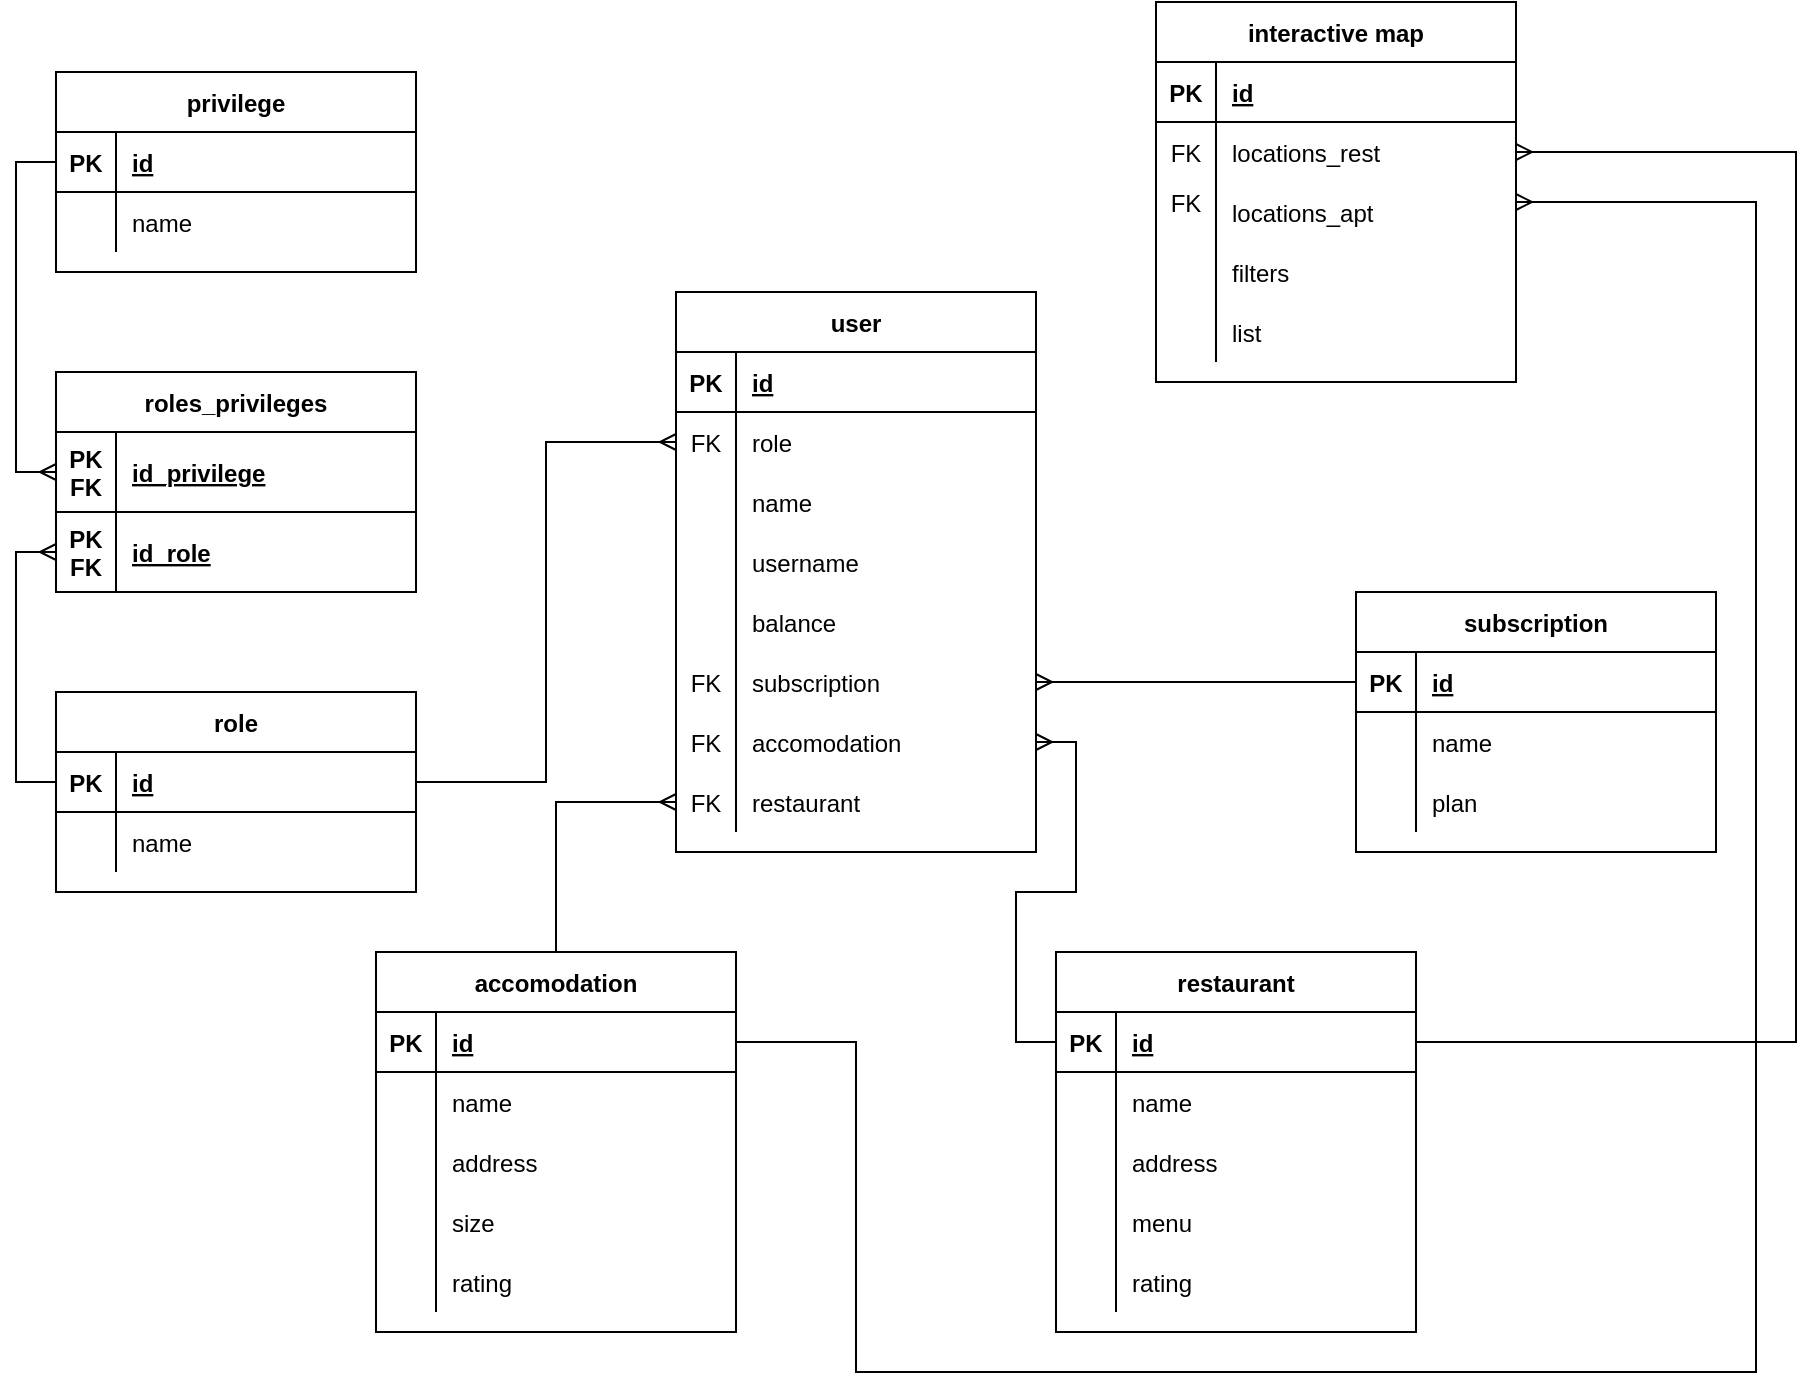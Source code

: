 <mxfile version="20.4.0"><diagram id="mCyr1kptdM3YggUfpTlr" name="Page-1"><mxGraphModel dx="1901" dy="2809" grid="1" gridSize="10" guides="1" tooltips="1" connect="1" arrows="1" fold="1" page="1" pageScale="1" pageWidth="850" pageHeight="1100" math="0" shadow="0"><root><mxCell id="0"/><mxCell id="1" parent="0"/><mxCell id="5bQwQ-cjbh2IS_PvOSfR-122" value="privilege" style="shape=table;startSize=30;container=1;collapsible=1;childLayout=tableLayout;fixedRows=1;rowLines=0;fontStyle=1;align=center;resizeLast=1;" parent="1" vertex="1"><mxGeometry x="-50" y="-1440" width="180" height="100" as="geometry"/></mxCell><mxCell id="5bQwQ-cjbh2IS_PvOSfR-123" value="" style="shape=tableRow;horizontal=0;startSize=0;swimlaneHead=0;swimlaneBody=0;fillColor=none;collapsible=0;dropTarget=0;points=[[0,0.5],[1,0.5]];portConstraint=eastwest;top=0;left=0;right=0;bottom=1;" parent="5bQwQ-cjbh2IS_PvOSfR-122" vertex="1"><mxGeometry y="30" width="180" height="30" as="geometry"/></mxCell><mxCell id="5bQwQ-cjbh2IS_PvOSfR-124" value="PK" style="shape=partialRectangle;connectable=0;fillColor=none;top=0;left=0;bottom=0;right=0;fontStyle=1;overflow=hidden;" parent="5bQwQ-cjbh2IS_PvOSfR-123" vertex="1"><mxGeometry width="30" height="30" as="geometry"><mxRectangle width="30" height="30" as="alternateBounds"/></mxGeometry></mxCell><mxCell id="5bQwQ-cjbh2IS_PvOSfR-125" value="id" style="shape=partialRectangle;connectable=0;fillColor=none;top=0;left=0;bottom=0;right=0;align=left;spacingLeft=6;fontStyle=5;overflow=hidden;" parent="5bQwQ-cjbh2IS_PvOSfR-123" vertex="1"><mxGeometry x="30" width="150" height="30" as="geometry"><mxRectangle width="150" height="30" as="alternateBounds"/></mxGeometry></mxCell><mxCell id="5bQwQ-cjbh2IS_PvOSfR-126" value="" style="shape=tableRow;horizontal=0;startSize=0;swimlaneHead=0;swimlaneBody=0;fillColor=none;collapsible=0;dropTarget=0;points=[[0,0.5],[1,0.5]];portConstraint=eastwest;top=0;left=0;right=0;bottom=0;" parent="5bQwQ-cjbh2IS_PvOSfR-122" vertex="1"><mxGeometry y="60" width="180" height="30" as="geometry"/></mxCell><mxCell id="5bQwQ-cjbh2IS_PvOSfR-127" value="" style="shape=partialRectangle;connectable=0;fillColor=none;top=0;left=0;bottom=0;right=0;editable=1;overflow=hidden;" parent="5bQwQ-cjbh2IS_PvOSfR-126" vertex="1"><mxGeometry width="30" height="30" as="geometry"><mxRectangle width="30" height="30" as="alternateBounds"/></mxGeometry></mxCell><mxCell id="5bQwQ-cjbh2IS_PvOSfR-128" value="name" style="shape=partialRectangle;connectable=0;fillColor=none;top=0;left=0;bottom=0;right=0;align=left;spacingLeft=6;overflow=hidden;" parent="5bQwQ-cjbh2IS_PvOSfR-126" vertex="1"><mxGeometry x="30" width="150" height="30" as="geometry"><mxRectangle width="150" height="30" as="alternateBounds"/></mxGeometry></mxCell><mxCell id="5bQwQ-cjbh2IS_PvOSfR-135" value="role" style="shape=table;startSize=30;container=1;collapsible=1;childLayout=tableLayout;fixedRows=1;rowLines=0;fontStyle=1;align=center;resizeLast=1;" parent="1" vertex="1"><mxGeometry x="-50" y="-1130" width="180" height="100" as="geometry"/></mxCell><mxCell id="5bQwQ-cjbh2IS_PvOSfR-136" value="" style="shape=tableRow;horizontal=0;startSize=0;swimlaneHead=0;swimlaneBody=0;fillColor=none;collapsible=0;dropTarget=0;points=[[0,0.5],[1,0.5]];portConstraint=eastwest;top=0;left=0;right=0;bottom=1;" parent="5bQwQ-cjbh2IS_PvOSfR-135" vertex="1"><mxGeometry y="30" width="180" height="30" as="geometry"/></mxCell><mxCell id="5bQwQ-cjbh2IS_PvOSfR-137" value="PK" style="shape=partialRectangle;connectable=0;fillColor=none;top=0;left=0;bottom=0;right=0;fontStyle=1;overflow=hidden;" parent="5bQwQ-cjbh2IS_PvOSfR-136" vertex="1"><mxGeometry width="30" height="30" as="geometry"><mxRectangle width="30" height="30" as="alternateBounds"/></mxGeometry></mxCell><mxCell id="5bQwQ-cjbh2IS_PvOSfR-138" value="id" style="shape=partialRectangle;connectable=0;fillColor=none;top=0;left=0;bottom=0;right=0;align=left;spacingLeft=6;fontStyle=5;overflow=hidden;" parent="5bQwQ-cjbh2IS_PvOSfR-136" vertex="1"><mxGeometry x="30" width="150" height="30" as="geometry"><mxRectangle width="150" height="30" as="alternateBounds"/></mxGeometry></mxCell><mxCell id="5bQwQ-cjbh2IS_PvOSfR-139" value="" style="shape=tableRow;horizontal=0;startSize=0;swimlaneHead=0;swimlaneBody=0;fillColor=none;collapsible=0;dropTarget=0;points=[[0,0.5],[1,0.5]];portConstraint=eastwest;top=0;left=0;right=0;bottom=0;" parent="5bQwQ-cjbh2IS_PvOSfR-135" vertex="1"><mxGeometry y="60" width="180" height="30" as="geometry"/></mxCell><mxCell id="5bQwQ-cjbh2IS_PvOSfR-140" value="" style="shape=partialRectangle;connectable=0;fillColor=none;top=0;left=0;bottom=0;right=0;editable=1;overflow=hidden;" parent="5bQwQ-cjbh2IS_PvOSfR-139" vertex="1"><mxGeometry width="30" height="30" as="geometry"><mxRectangle width="30" height="30" as="alternateBounds"/></mxGeometry></mxCell><mxCell id="5bQwQ-cjbh2IS_PvOSfR-141" value="name" style="shape=partialRectangle;connectable=0;fillColor=none;top=0;left=0;bottom=0;right=0;align=left;spacingLeft=6;overflow=hidden;" parent="5bQwQ-cjbh2IS_PvOSfR-139" vertex="1"><mxGeometry x="30" width="150" height="30" as="geometry"><mxRectangle width="150" height="30" as="alternateBounds"/></mxGeometry></mxCell><mxCell id="5bQwQ-cjbh2IS_PvOSfR-168" value="roles_privileges" style="shape=table;startSize=30;container=1;collapsible=1;childLayout=tableLayout;fixedRows=1;rowLines=0;fontStyle=1;align=center;resizeLast=1;" parent="1" vertex="1"><mxGeometry x="-50" y="-1290" width="180" height="110" as="geometry"/></mxCell><mxCell id="5bQwQ-cjbh2IS_PvOSfR-180" value="" style="shape=tableRow;horizontal=0;startSize=0;swimlaneHead=0;swimlaneBody=0;fillColor=none;collapsible=0;dropTarget=0;points=[[0,0.5],[1,0.5]];portConstraint=eastwest;top=0;left=0;right=0;bottom=1;" parent="5bQwQ-cjbh2IS_PvOSfR-168" vertex="1"><mxGeometry y="30" width="180" height="40" as="geometry"/></mxCell><mxCell id="5bQwQ-cjbh2IS_PvOSfR-181" value="PK&#10;FK" style="shape=partialRectangle;connectable=0;fillColor=none;top=0;left=0;bottom=0;right=0;fontStyle=1;overflow=hidden;" parent="5bQwQ-cjbh2IS_PvOSfR-180" vertex="1"><mxGeometry width="30" height="40" as="geometry"><mxRectangle width="30" height="40" as="alternateBounds"/></mxGeometry></mxCell><mxCell id="5bQwQ-cjbh2IS_PvOSfR-182" value="id_privilege" style="shape=partialRectangle;connectable=0;fillColor=none;top=0;left=0;bottom=0;right=0;align=left;spacingLeft=6;fontStyle=5;overflow=hidden;" parent="5bQwQ-cjbh2IS_PvOSfR-180" vertex="1"><mxGeometry x="30" width="150" height="40" as="geometry"><mxRectangle width="150" height="40" as="alternateBounds"/></mxGeometry></mxCell><mxCell id="5bQwQ-cjbh2IS_PvOSfR-169" value="" style="shape=tableRow;horizontal=0;startSize=0;swimlaneHead=0;swimlaneBody=0;fillColor=none;collapsible=0;dropTarget=0;points=[[0,0.5],[1,0.5]];portConstraint=eastwest;top=0;left=0;right=0;bottom=1;" parent="5bQwQ-cjbh2IS_PvOSfR-168" vertex="1"><mxGeometry y="70" width="180" height="40" as="geometry"/></mxCell><mxCell id="5bQwQ-cjbh2IS_PvOSfR-170" value="PK &#10;FK" style="shape=partialRectangle;connectable=0;fillColor=none;top=0;left=0;bottom=0;right=0;fontStyle=1;overflow=hidden;" parent="5bQwQ-cjbh2IS_PvOSfR-169" vertex="1"><mxGeometry width="30" height="40" as="geometry"><mxRectangle width="30" height="40" as="alternateBounds"/></mxGeometry></mxCell><mxCell id="5bQwQ-cjbh2IS_PvOSfR-171" value="id_role" style="shape=partialRectangle;connectable=0;fillColor=none;top=0;left=0;bottom=0;right=0;align=left;spacingLeft=6;fontStyle=5;overflow=hidden;" parent="5bQwQ-cjbh2IS_PvOSfR-169" vertex="1"><mxGeometry x="30" width="150" height="40" as="geometry"><mxRectangle width="150" height="40" as="alternateBounds"/></mxGeometry></mxCell><mxCell id="5bQwQ-cjbh2IS_PvOSfR-184" style="edgeStyle=orthogonalEdgeStyle;rounded=0;orthogonalLoop=1;jettySize=auto;html=1;exitX=0;exitY=0.5;exitDx=0;exitDy=0;entryX=0;entryY=0.5;entryDx=0;entryDy=0;strokeColor=default;endArrow=ERmany;endFill=0;" parent="1" source="5bQwQ-cjbh2IS_PvOSfR-136" target="5bQwQ-cjbh2IS_PvOSfR-169" edge="1"><mxGeometry relative="1" as="geometry"/></mxCell><mxCell id="5bQwQ-cjbh2IS_PvOSfR-185" style="edgeStyle=orthogonalEdgeStyle;rounded=0;orthogonalLoop=1;jettySize=auto;html=1;exitX=0;exitY=0.5;exitDx=0;exitDy=0;entryX=0;entryY=0.5;entryDx=0;entryDy=0;strokeColor=default;endArrow=ERmany;endFill=0;" parent="1" source="5bQwQ-cjbh2IS_PvOSfR-123" target="5bQwQ-cjbh2IS_PvOSfR-180" edge="1"><mxGeometry relative="1" as="geometry"/></mxCell><mxCell id="5bQwQ-cjbh2IS_PvOSfR-186" value="user" style="shape=table;startSize=30;container=1;collapsible=1;childLayout=tableLayout;fixedRows=1;rowLines=0;fontStyle=1;align=center;resizeLast=1;" parent="1" vertex="1"><mxGeometry x="260" y="-1330" width="180" height="280" as="geometry"/></mxCell><mxCell id="5bQwQ-cjbh2IS_PvOSfR-187" value="" style="shape=tableRow;horizontal=0;startSize=0;swimlaneHead=0;swimlaneBody=0;fillColor=none;collapsible=0;dropTarget=0;points=[[0,0.5],[1,0.5]];portConstraint=eastwest;top=0;left=0;right=0;bottom=1;" parent="5bQwQ-cjbh2IS_PvOSfR-186" vertex="1"><mxGeometry y="30" width="180" height="30" as="geometry"/></mxCell><mxCell id="5bQwQ-cjbh2IS_PvOSfR-188" value="PK" style="shape=partialRectangle;connectable=0;fillColor=none;top=0;left=0;bottom=0;right=0;fontStyle=1;overflow=hidden;" parent="5bQwQ-cjbh2IS_PvOSfR-187" vertex="1"><mxGeometry width="30" height="30" as="geometry"><mxRectangle width="30" height="30" as="alternateBounds"/></mxGeometry></mxCell><mxCell id="5bQwQ-cjbh2IS_PvOSfR-189" value="id" style="shape=partialRectangle;connectable=0;fillColor=none;top=0;left=0;bottom=0;right=0;align=left;spacingLeft=6;fontStyle=5;overflow=hidden;" parent="5bQwQ-cjbh2IS_PvOSfR-187" vertex="1"><mxGeometry x="30" width="150" height="30" as="geometry"><mxRectangle width="150" height="30" as="alternateBounds"/></mxGeometry></mxCell><mxCell id="5bQwQ-cjbh2IS_PvOSfR-190" value="" style="shape=tableRow;horizontal=0;startSize=0;swimlaneHead=0;swimlaneBody=0;fillColor=none;collapsible=0;dropTarget=0;points=[[0,0.5],[1,0.5]];portConstraint=eastwest;top=0;left=0;right=0;bottom=0;" parent="5bQwQ-cjbh2IS_PvOSfR-186" vertex="1"><mxGeometry y="60" width="180" height="30" as="geometry"/></mxCell><mxCell id="5bQwQ-cjbh2IS_PvOSfR-191" value="FK" style="shape=partialRectangle;connectable=0;fillColor=none;top=0;left=0;bottom=0;right=0;editable=1;overflow=hidden;" parent="5bQwQ-cjbh2IS_PvOSfR-190" vertex="1"><mxGeometry width="30" height="30" as="geometry"><mxRectangle width="30" height="30" as="alternateBounds"/></mxGeometry></mxCell><mxCell id="5bQwQ-cjbh2IS_PvOSfR-192" value="role" style="shape=partialRectangle;connectable=0;fillColor=none;top=0;left=0;bottom=0;right=0;align=left;spacingLeft=6;overflow=hidden;" parent="5bQwQ-cjbh2IS_PvOSfR-190" vertex="1"><mxGeometry x="30" width="150" height="30" as="geometry"><mxRectangle width="150" height="30" as="alternateBounds"/></mxGeometry></mxCell><mxCell id="5bQwQ-cjbh2IS_PvOSfR-193" value="" style="shape=tableRow;horizontal=0;startSize=0;swimlaneHead=0;swimlaneBody=0;fillColor=none;collapsible=0;dropTarget=0;points=[[0,0.5],[1,0.5]];portConstraint=eastwest;top=0;left=0;right=0;bottom=0;" parent="5bQwQ-cjbh2IS_PvOSfR-186" vertex="1"><mxGeometry y="90" width="180" height="30" as="geometry"/></mxCell><mxCell id="5bQwQ-cjbh2IS_PvOSfR-194" value="" style="shape=partialRectangle;connectable=0;fillColor=none;top=0;left=0;bottom=0;right=0;editable=1;overflow=hidden;" parent="5bQwQ-cjbh2IS_PvOSfR-193" vertex="1"><mxGeometry width="30" height="30" as="geometry"><mxRectangle width="30" height="30" as="alternateBounds"/></mxGeometry></mxCell><mxCell id="5bQwQ-cjbh2IS_PvOSfR-195" value="name" style="shape=partialRectangle;connectable=0;fillColor=none;top=0;left=0;bottom=0;right=0;align=left;spacingLeft=6;overflow=hidden;" parent="5bQwQ-cjbh2IS_PvOSfR-193" vertex="1"><mxGeometry x="30" width="150" height="30" as="geometry"><mxRectangle width="150" height="30" as="alternateBounds"/></mxGeometry></mxCell><mxCell id="5bQwQ-cjbh2IS_PvOSfR-196" value="" style="shape=tableRow;horizontal=0;startSize=0;swimlaneHead=0;swimlaneBody=0;fillColor=none;collapsible=0;dropTarget=0;points=[[0,0.5],[1,0.5]];portConstraint=eastwest;top=0;left=0;right=0;bottom=0;" parent="5bQwQ-cjbh2IS_PvOSfR-186" vertex="1"><mxGeometry y="120" width="180" height="30" as="geometry"/></mxCell><mxCell id="5bQwQ-cjbh2IS_PvOSfR-197" value="" style="shape=partialRectangle;connectable=0;fillColor=none;top=0;left=0;bottom=0;right=0;editable=1;overflow=hidden;" parent="5bQwQ-cjbh2IS_PvOSfR-196" vertex="1"><mxGeometry width="30" height="30" as="geometry"><mxRectangle width="30" height="30" as="alternateBounds"/></mxGeometry></mxCell><mxCell id="5bQwQ-cjbh2IS_PvOSfR-198" value="username" style="shape=partialRectangle;connectable=0;fillColor=none;top=0;left=0;bottom=0;right=0;align=left;spacingLeft=6;overflow=hidden;" parent="5bQwQ-cjbh2IS_PvOSfR-196" vertex="1"><mxGeometry x="30" width="150" height="30" as="geometry"><mxRectangle width="150" height="30" as="alternateBounds"/></mxGeometry></mxCell><mxCell id="5bQwQ-cjbh2IS_PvOSfR-199" value="" style="shape=tableRow;horizontal=0;startSize=0;swimlaneHead=0;swimlaneBody=0;fillColor=none;collapsible=0;dropTarget=0;points=[[0,0.5],[1,0.5]];portConstraint=eastwest;top=0;left=0;right=0;bottom=0;" parent="5bQwQ-cjbh2IS_PvOSfR-186" vertex="1"><mxGeometry y="150" width="180" height="30" as="geometry"/></mxCell><mxCell id="5bQwQ-cjbh2IS_PvOSfR-200" value="" style="shape=partialRectangle;connectable=0;fillColor=none;top=0;left=0;bottom=0;right=0;editable=1;overflow=hidden;" parent="5bQwQ-cjbh2IS_PvOSfR-199" vertex="1"><mxGeometry width="30" height="30" as="geometry"><mxRectangle width="30" height="30" as="alternateBounds"/></mxGeometry></mxCell><mxCell id="5bQwQ-cjbh2IS_PvOSfR-201" value="balance" style="shape=partialRectangle;connectable=0;fillColor=none;top=0;left=0;bottom=0;right=0;align=left;spacingLeft=6;overflow=hidden;" parent="5bQwQ-cjbh2IS_PvOSfR-199" vertex="1"><mxGeometry x="30" width="150" height="30" as="geometry"><mxRectangle width="150" height="30" as="alternateBounds"/></mxGeometry></mxCell><mxCell id="5bQwQ-cjbh2IS_PvOSfR-202" value="" style="shape=tableRow;horizontal=0;startSize=0;swimlaneHead=0;swimlaneBody=0;fillColor=none;collapsible=0;dropTarget=0;points=[[0,0.5],[1,0.5]];portConstraint=eastwest;top=0;left=0;right=0;bottom=0;" parent="5bQwQ-cjbh2IS_PvOSfR-186" vertex="1"><mxGeometry y="180" width="180" height="30" as="geometry"/></mxCell><mxCell id="5bQwQ-cjbh2IS_PvOSfR-203" value="FK" style="shape=partialRectangle;connectable=0;fillColor=none;top=0;left=0;bottom=0;right=0;editable=1;overflow=hidden;" parent="5bQwQ-cjbh2IS_PvOSfR-202" vertex="1"><mxGeometry width="30" height="30" as="geometry"><mxRectangle width="30" height="30" as="alternateBounds"/></mxGeometry></mxCell><mxCell id="5bQwQ-cjbh2IS_PvOSfR-204" value="subscription" style="shape=partialRectangle;connectable=0;fillColor=none;top=0;left=0;bottom=0;right=0;align=left;spacingLeft=6;overflow=hidden;" parent="5bQwQ-cjbh2IS_PvOSfR-202" vertex="1"><mxGeometry x="30" width="150" height="30" as="geometry"><mxRectangle width="150" height="30" as="alternateBounds"/></mxGeometry></mxCell><mxCell id="5bQwQ-cjbh2IS_PvOSfR-220" value="" style="shape=tableRow;horizontal=0;startSize=0;swimlaneHead=0;swimlaneBody=0;fillColor=none;collapsible=0;dropTarget=0;points=[[0,0.5],[1,0.5]];portConstraint=eastwest;top=0;left=0;right=0;bottom=0;" parent="5bQwQ-cjbh2IS_PvOSfR-186" vertex="1"><mxGeometry y="210" width="180" height="30" as="geometry"/></mxCell><mxCell id="5bQwQ-cjbh2IS_PvOSfR-221" value="FK" style="shape=partialRectangle;connectable=0;fillColor=none;top=0;left=0;bottom=0;right=0;editable=1;overflow=hidden;" parent="5bQwQ-cjbh2IS_PvOSfR-220" vertex="1"><mxGeometry width="30" height="30" as="geometry"><mxRectangle width="30" height="30" as="alternateBounds"/></mxGeometry></mxCell><mxCell id="5bQwQ-cjbh2IS_PvOSfR-222" value="accomodation" style="shape=partialRectangle;connectable=0;fillColor=none;top=0;left=0;bottom=0;right=0;align=left;spacingLeft=6;overflow=hidden;" parent="5bQwQ-cjbh2IS_PvOSfR-220" vertex="1"><mxGeometry x="30" width="150" height="30" as="geometry"><mxRectangle width="150" height="30" as="alternateBounds"/></mxGeometry></mxCell><mxCell id="5bQwQ-cjbh2IS_PvOSfR-223" value="" style="shape=tableRow;horizontal=0;startSize=0;swimlaneHead=0;swimlaneBody=0;fillColor=none;collapsible=0;dropTarget=0;points=[[0,0.5],[1,0.5]];portConstraint=eastwest;top=0;left=0;right=0;bottom=0;" parent="5bQwQ-cjbh2IS_PvOSfR-186" vertex="1"><mxGeometry y="240" width="180" height="30" as="geometry"/></mxCell><mxCell id="5bQwQ-cjbh2IS_PvOSfR-224" value="FK" style="shape=partialRectangle;connectable=0;fillColor=none;top=0;left=0;bottom=0;right=0;editable=1;overflow=hidden;" parent="5bQwQ-cjbh2IS_PvOSfR-223" vertex="1"><mxGeometry width="30" height="30" as="geometry"><mxRectangle width="30" height="30" as="alternateBounds"/></mxGeometry></mxCell><mxCell id="5bQwQ-cjbh2IS_PvOSfR-225" value="restaurant" style="shape=partialRectangle;connectable=0;fillColor=none;top=0;left=0;bottom=0;right=0;align=left;spacingLeft=6;overflow=hidden;" parent="5bQwQ-cjbh2IS_PvOSfR-223" vertex="1"><mxGeometry x="30" width="150" height="30" as="geometry"><mxRectangle width="150" height="30" as="alternateBounds"/></mxGeometry></mxCell><mxCell id="5bQwQ-cjbh2IS_PvOSfR-205" style="edgeStyle=orthogonalEdgeStyle;rounded=0;orthogonalLoop=1;jettySize=auto;html=1;exitX=1;exitY=0.5;exitDx=0;exitDy=0;entryX=0;entryY=0.5;entryDx=0;entryDy=0;strokeColor=default;endArrow=ERmany;endFill=0;" parent="1" source="5bQwQ-cjbh2IS_PvOSfR-136" target="5bQwQ-cjbh2IS_PvOSfR-190" edge="1"><mxGeometry relative="1" as="geometry"/></mxCell><mxCell id="5bQwQ-cjbh2IS_PvOSfR-206" value="subscription" style="shape=table;startSize=30;container=1;collapsible=1;childLayout=tableLayout;fixedRows=1;rowLines=0;fontStyle=1;align=center;resizeLast=1;" parent="1" vertex="1"><mxGeometry x="600" y="-1180" width="180" height="130" as="geometry"/></mxCell><mxCell id="5bQwQ-cjbh2IS_PvOSfR-207" value="" style="shape=tableRow;horizontal=0;startSize=0;swimlaneHead=0;swimlaneBody=0;fillColor=none;collapsible=0;dropTarget=0;points=[[0,0.5],[1,0.5]];portConstraint=eastwest;top=0;left=0;right=0;bottom=1;" parent="5bQwQ-cjbh2IS_PvOSfR-206" vertex="1"><mxGeometry y="30" width="180" height="30" as="geometry"/></mxCell><mxCell id="5bQwQ-cjbh2IS_PvOSfR-208" value="PK" style="shape=partialRectangle;connectable=0;fillColor=none;top=0;left=0;bottom=0;right=0;fontStyle=1;overflow=hidden;" parent="5bQwQ-cjbh2IS_PvOSfR-207" vertex="1"><mxGeometry width="30" height="30" as="geometry"><mxRectangle width="30" height="30" as="alternateBounds"/></mxGeometry></mxCell><mxCell id="5bQwQ-cjbh2IS_PvOSfR-209" value="id" style="shape=partialRectangle;connectable=0;fillColor=none;top=0;left=0;bottom=0;right=0;align=left;spacingLeft=6;fontStyle=5;overflow=hidden;" parent="5bQwQ-cjbh2IS_PvOSfR-207" vertex="1"><mxGeometry x="30" width="150" height="30" as="geometry"><mxRectangle width="150" height="30" as="alternateBounds"/></mxGeometry></mxCell><mxCell id="5bQwQ-cjbh2IS_PvOSfR-210" value="" style="shape=tableRow;horizontal=0;startSize=0;swimlaneHead=0;swimlaneBody=0;fillColor=none;collapsible=0;dropTarget=0;points=[[0,0.5],[1,0.5]];portConstraint=eastwest;top=0;left=0;right=0;bottom=0;" parent="5bQwQ-cjbh2IS_PvOSfR-206" vertex="1"><mxGeometry y="60" width="180" height="30" as="geometry"/></mxCell><mxCell id="5bQwQ-cjbh2IS_PvOSfR-211" value="" style="shape=partialRectangle;connectable=0;fillColor=none;top=0;left=0;bottom=0;right=0;editable=1;overflow=hidden;" parent="5bQwQ-cjbh2IS_PvOSfR-210" vertex="1"><mxGeometry width="30" height="30" as="geometry"><mxRectangle width="30" height="30" as="alternateBounds"/></mxGeometry></mxCell><mxCell id="5bQwQ-cjbh2IS_PvOSfR-212" value="name" style="shape=partialRectangle;connectable=0;fillColor=none;top=0;left=0;bottom=0;right=0;align=left;spacingLeft=6;overflow=hidden;" parent="5bQwQ-cjbh2IS_PvOSfR-210" vertex="1"><mxGeometry x="30" width="150" height="30" as="geometry"><mxRectangle width="150" height="30" as="alternateBounds"/></mxGeometry></mxCell><mxCell id="5bQwQ-cjbh2IS_PvOSfR-213" value="" style="shape=tableRow;horizontal=0;startSize=0;swimlaneHead=0;swimlaneBody=0;fillColor=none;collapsible=0;dropTarget=0;points=[[0,0.5],[1,0.5]];portConstraint=eastwest;top=0;left=0;right=0;bottom=0;" parent="5bQwQ-cjbh2IS_PvOSfR-206" vertex="1"><mxGeometry y="90" width="180" height="30" as="geometry"/></mxCell><mxCell id="5bQwQ-cjbh2IS_PvOSfR-214" value="" style="shape=partialRectangle;connectable=0;fillColor=none;top=0;left=0;bottom=0;right=0;editable=1;overflow=hidden;" parent="5bQwQ-cjbh2IS_PvOSfR-213" vertex="1"><mxGeometry width="30" height="30" as="geometry"><mxRectangle width="30" height="30" as="alternateBounds"/></mxGeometry></mxCell><mxCell id="5bQwQ-cjbh2IS_PvOSfR-215" value="plan" style="shape=partialRectangle;connectable=0;fillColor=none;top=0;left=0;bottom=0;right=0;align=left;spacingLeft=6;overflow=hidden;" parent="5bQwQ-cjbh2IS_PvOSfR-213" vertex="1"><mxGeometry x="30" width="150" height="30" as="geometry"><mxRectangle width="150" height="30" as="alternateBounds"/></mxGeometry></mxCell><mxCell id="5bQwQ-cjbh2IS_PvOSfR-219" style="edgeStyle=orthogonalEdgeStyle;rounded=0;orthogonalLoop=1;jettySize=auto;html=1;exitX=0;exitY=0.5;exitDx=0;exitDy=0;entryX=1;entryY=0.5;entryDx=0;entryDy=0;strokeColor=default;endArrow=ERmany;endFill=0;" parent="1" source="5bQwQ-cjbh2IS_PvOSfR-207" target="5bQwQ-cjbh2IS_PvOSfR-202" edge="1"><mxGeometry relative="1" as="geometry"/></mxCell><mxCell id="5bQwQ-cjbh2IS_PvOSfR-226" value="restaurant" style="shape=table;startSize=30;container=1;collapsible=1;childLayout=tableLayout;fixedRows=1;rowLines=0;fontStyle=1;align=center;resizeLast=1;" parent="1" vertex="1"><mxGeometry x="450" y="-1000" width="180" height="190" as="geometry"/></mxCell><mxCell id="5bQwQ-cjbh2IS_PvOSfR-227" value="" style="shape=tableRow;horizontal=0;startSize=0;swimlaneHead=0;swimlaneBody=0;fillColor=none;collapsible=0;dropTarget=0;points=[[0,0.5],[1,0.5]];portConstraint=eastwest;top=0;left=0;right=0;bottom=1;" parent="5bQwQ-cjbh2IS_PvOSfR-226" vertex="1"><mxGeometry y="30" width="180" height="30" as="geometry"/></mxCell><mxCell id="5bQwQ-cjbh2IS_PvOSfR-228" value="PK" style="shape=partialRectangle;connectable=0;fillColor=none;top=0;left=0;bottom=0;right=0;fontStyle=1;overflow=hidden;" parent="5bQwQ-cjbh2IS_PvOSfR-227" vertex="1"><mxGeometry width="30" height="30" as="geometry"><mxRectangle width="30" height="30" as="alternateBounds"/></mxGeometry></mxCell><mxCell id="5bQwQ-cjbh2IS_PvOSfR-229" value="id" style="shape=partialRectangle;connectable=0;fillColor=none;top=0;left=0;bottom=0;right=0;align=left;spacingLeft=6;fontStyle=5;overflow=hidden;" parent="5bQwQ-cjbh2IS_PvOSfR-227" vertex="1"><mxGeometry x="30" width="150" height="30" as="geometry"><mxRectangle width="150" height="30" as="alternateBounds"/></mxGeometry></mxCell><mxCell id="5bQwQ-cjbh2IS_PvOSfR-230" value="" style="shape=tableRow;horizontal=0;startSize=0;swimlaneHead=0;swimlaneBody=0;fillColor=none;collapsible=0;dropTarget=0;points=[[0,0.5],[1,0.5]];portConstraint=eastwest;top=0;left=0;right=0;bottom=0;" parent="5bQwQ-cjbh2IS_PvOSfR-226" vertex="1"><mxGeometry y="60" width="180" height="30" as="geometry"/></mxCell><mxCell id="5bQwQ-cjbh2IS_PvOSfR-231" value="" style="shape=partialRectangle;connectable=0;fillColor=none;top=0;left=0;bottom=0;right=0;editable=1;overflow=hidden;" parent="5bQwQ-cjbh2IS_PvOSfR-230" vertex="1"><mxGeometry width="30" height="30" as="geometry"><mxRectangle width="30" height="30" as="alternateBounds"/></mxGeometry></mxCell><mxCell id="5bQwQ-cjbh2IS_PvOSfR-232" value="name" style="shape=partialRectangle;connectable=0;fillColor=none;top=0;left=0;bottom=0;right=0;align=left;spacingLeft=6;overflow=hidden;" parent="5bQwQ-cjbh2IS_PvOSfR-230" vertex="1"><mxGeometry x="30" width="150" height="30" as="geometry"><mxRectangle width="150" height="30" as="alternateBounds"/></mxGeometry></mxCell><mxCell id="5bQwQ-cjbh2IS_PvOSfR-233" value="" style="shape=tableRow;horizontal=0;startSize=0;swimlaneHead=0;swimlaneBody=0;fillColor=none;collapsible=0;dropTarget=0;points=[[0,0.5],[1,0.5]];portConstraint=eastwest;top=0;left=0;right=0;bottom=0;" parent="5bQwQ-cjbh2IS_PvOSfR-226" vertex="1"><mxGeometry y="90" width="180" height="30" as="geometry"/></mxCell><mxCell id="5bQwQ-cjbh2IS_PvOSfR-234" value="" style="shape=partialRectangle;connectable=0;fillColor=none;top=0;left=0;bottom=0;right=0;editable=1;overflow=hidden;" parent="5bQwQ-cjbh2IS_PvOSfR-233" vertex="1"><mxGeometry width="30" height="30" as="geometry"><mxRectangle width="30" height="30" as="alternateBounds"/></mxGeometry></mxCell><mxCell id="5bQwQ-cjbh2IS_PvOSfR-235" value="address" style="shape=partialRectangle;connectable=0;fillColor=none;top=0;left=0;bottom=0;right=0;align=left;spacingLeft=6;overflow=hidden;" parent="5bQwQ-cjbh2IS_PvOSfR-233" vertex="1"><mxGeometry x="30" width="150" height="30" as="geometry"><mxRectangle width="150" height="30" as="alternateBounds"/></mxGeometry></mxCell><mxCell id="5bQwQ-cjbh2IS_PvOSfR-236" value="" style="shape=tableRow;horizontal=0;startSize=0;swimlaneHead=0;swimlaneBody=0;fillColor=none;collapsible=0;dropTarget=0;points=[[0,0.5],[1,0.5]];portConstraint=eastwest;top=0;left=0;right=0;bottom=0;" parent="5bQwQ-cjbh2IS_PvOSfR-226" vertex="1"><mxGeometry y="120" width="180" height="30" as="geometry"/></mxCell><mxCell id="5bQwQ-cjbh2IS_PvOSfR-237" value="" style="shape=partialRectangle;connectable=0;fillColor=none;top=0;left=0;bottom=0;right=0;editable=1;overflow=hidden;" parent="5bQwQ-cjbh2IS_PvOSfR-236" vertex="1"><mxGeometry width="30" height="30" as="geometry"><mxRectangle width="30" height="30" as="alternateBounds"/></mxGeometry></mxCell><mxCell id="5bQwQ-cjbh2IS_PvOSfR-238" value="menu" style="shape=partialRectangle;connectable=0;fillColor=none;top=0;left=0;bottom=0;right=0;align=left;spacingLeft=6;overflow=hidden;" parent="5bQwQ-cjbh2IS_PvOSfR-236" vertex="1"><mxGeometry x="30" width="150" height="30" as="geometry"><mxRectangle width="150" height="30" as="alternateBounds"/></mxGeometry></mxCell><mxCell id="5bQwQ-cjbh2IS_PvOSfR-258" value="" style="shape=tableRow;horizontal=0;startSize=0;swimlaneHead=0;swimlaneBody=0;fillColor=none;collapsible=0;dropTarget=0;points=[[0,0.5],[1,0.5]];portConstraint=eastwest;top=0;left=0;right=0;bottom=0;" parent="5bQwQ-cjbh2IS_PvOSfR-226" vertex="1"><mxGeometry y="150" width="180" height="30" as="geometry"/></mxCell><mxCell id="5bQwQ-cjbh2IS_PvOSfR-259" value="" style="shape=partialRectangle;connectable=0;fillColor=none;top=0;left=0;bottom=0;right=0;editable=1;overflow=hidden;" parent="5bQwQ-cjbh2IS_PvOSfR-258" vertex="1"><mxGeometry width="30" height="30" as="geometry"><mxRectangle width="30" height="30" as="alternateBounds"/></mxGeometry></mxCell><mxCell id="5bQwQ-cjbh2IS_PvOSfR-260" value="rating" style="shape=partialRectangle;connectable=0;fillColor=none;top=0;left=0;bottom=0;right=0;align=left;spacingLeft=6;overflow=hidden;" parent="5bQwQ-cjbh2IS_PvOSfR-258" vertex="1"><mxGeometry x="30" width="150" height="30" as="geometry"><mxRectangle width="150" height="30" as="alternateBounds"/></mxGeometry></mxCell><mxCell id="5bQwQ-cjbh2IS_PvOSfR-254" style="edgeStyle=orthogonalEdgeStyle;rounded=0;orthogonalLoop=1;jettySize=auto;html=1;exitX=0.5;exitY=0;exitDx=0;exitDy=0;entryX=0;entryY=0.5;entryDx=0;entryDy=0;strokeColor=default;endArrow=ERmany;endFill=0;" parent="1" source="5bQwQ-cjbh2IS_PvOSfR-239" target="5bQwQ-cjbh2IS_PvOSfR-223" edge="1"><mxGeometry relative="1" as="geometry"/></mxCell><mxCell id="5bQwQ-cjbh2IS_PvOSfR-239" value="accomodation" style="shape=table;startSize=30;container=1;collapsible=1;childLayout=tableLayout;fixedRows=1;rowLines=0;fontStyle=1;align=center;resizeLast=1;" parent="1" vertex="1"><mxGeometry x="110" y="-1000" width="180" height="190" as="geometry"/></mxCell><mxCell id="5bQwQ-cjbh2IS_PvOSfR-240" value="" style="shape=tableRow;horizontal=0;startSize=0;swimlaneHead=0;swimlaneBody=0;fillColor=none;collapsible=0;dropTarget=0;points=[[0,0.5],[1,0.5]];portConstraint=eastwest;top=0;left=0;right=0;bottom=1;" parent="5bQwQ-cjbh2IS_PvOSfR-239" vertex="1"><mxGeometry y="30" width="180" height="30" as="geometry"/></mxCell><mxCell id="5bQwQ-cjbh2IS_PvOSfR-241" value="PK" style="shape=partialRectangle;connectable=0;fillColor=none;top=0;left=0;bottom=0;right=0;fontStyle=1;overflow=hidden;" parent="5bQwQ-cjbh2IS_PvOSfR-240" vertex="1"><mxGeometry width="30" height="30" as="geometry"><mxRectangle width="30" height="30" as="alternateBounds"/></mxGeometry></mxCell><mxCell id="5bQwQ-cjbh2IS_PvOSfR-242" value="id" style="shape=partialRectangle;connectable=0;fillColor=none;top=0;left=0;bottom=0;right=0;align=left;spacingLeft=6;fontStyle=5;overflow=hidden;" parent="5bQwQ-cjbh2IS_PvOSfR-240" vertex="1"><mxGeometry x="30" width="150" height="30" as="geometry"><mxRectangle width="150" height="30" as="alternateBounds"/></mxGeometry></mxCell><mxCell id="5bQwQ-cjbh2IS_PvOSfR-243" value="" style="shape=tableRow;horizontal=0;startSize=0;swimlaneHead=0;swimlaneBody=0;fillColor=none;collapsible=0;dropTarget=0;points=[[0,0.5],[1,0.5]];portConstraint=eastwest;top=0;left=0;right=0;bottom=0;" parent="5bQwQ-cjbh2IS_PvOSfR-239" vertex="1"><mxGeometry y="60" width="180" height="30" as="geometry"/></mxCell><mxCell id="5bQwQ-cjbh2IS_PvOSfR-244" value="" style="shape=partialRectangle;connectable=0;fillColor=none;top=0;left=0;bottom=0;right=0;editable=1;overflow=hidden;" parent="5bQwQ-cjbh2IS_PvOSfR-243" vertex="1"><mxGeometry width="30" height="30" as="geometry"><mxRectangle width="30" height="30" as="alternateBounds"/></mxGeometry></mxCell><mxCell id="5bQwQ-cjbh2IS_PvOSfR-245" value="name" style="shape=partialRectangle;connectable=0;fillColor=none;top=0;left=0;bottom=0;right=0;align=left;spacingLeft=6;overflow=hidden;" parent="5bQwQ-cjbh2IS_PvOSfR-243" vertex="1"><mxGeometry x="30" width="150" height="30" as="geometry"><mxRectangle width="150" height="30" as="alternateBounds"/></mxGeometry></mxCell><mxCell id="5bQwQ-cjbh2IS_PvOSfR-246" value="" style="shape=tableRow;horizontal=0;startSize=0;swimlaneHead=0;swimlaneBody=0;fillColor=none;collapsible=0;dropTarget=0;points=[[0,0.5],[1,0.5]];portConstraint=eastwest;top=0;left=0;right=0;bottom=0;" parent="5bQwQ-cjbh2IS_PvOSfR-239" vertex="1"><mxGeometry y="90" width="180" height="30" as="geometry"/></mxCell><mxCell id="5bQwQ-cjbh2IS_PvOSfR-247" value="" style="shape=partialRectangle;connectable=0;fillColor=none;top=0;left=0;bottom=0;right=0;editable=1;overflow=hidden;" parent="5bQwQ-cjbh2IS_PvOSfR-246" vertex="1"><mxGeometry width="30" height="30" as="geometry"><mxRectangle width="30" height="30" as="alternateBounds"/></mxGeometry></mxCell><mxCell id="5bQwQ-cjbh2IS_PvOSfR-248" value="address" style="shape=partialRectangle;connectable=0;fillColor=none;top=0;left=0;bottom=0;right=0;align=left;spacingLeft=6;overflow=hidden;" parent="5bQwQ-cjbh2IS_PvOSfR-246" vertex="1"><mxGeometry x="30" width="150" height="30" as="geometry"><mxRectangle width="150" height="30" as="alternateBounds"/></mxGeometry></mxCell><mxCell id="5bQwQ-cjbh2IS_PvOSfR-249" value="" style="shape=tableRow;horizontal=0;startSize=0;swimlaneHead=0;swimlaneBody=0;fillColor=none;collapsible=0;dropTarget=0;points=[[0,0.5],[1,0.5]];portConstraint=eastwest;top=0;left=0;right=0;bottom=0;" parent="5bQwQ-cjbh2IS_PvOSfR-239" vertex="1"><mxGeometry y="120" width="180" height="30" as="geometry"/></mxCell><mxCell id="5bQwQ-cjbh2IS_PvOSfR-250" value="" style="shape=partialRectangle;connectable=0;fillColor=none;top=0;left=0;bottom=0;right=0;editable=1;overflow=hidden;" parent="5bQwQ-cjbh2IS_PvOSfR-249" vertex="1"><mxGeometry width="30" height="30" as="geometry"><mxRectangle width="30" height="30" as="alternateBounds"/></mxGeometry></mxCell><mxCell id="5bQwQ-cjbh2IS_PvOSfR-251" value="size" style="shape=partialRectangle;connectable=0;fillColor=none;top=0;left=0;bottom=0;right=0;align=left;spacingLeft=6;overflow=hidden;" parent="5bQwQ-cjbh2IS_PvOSfR-249" vertex="1"><mxGeometry x="30" width="150" height="30" as="geometry"><mxRectangle width="150" height="30" as="alternateBounds"/></mxGeometry></mxCell><mxCell id="5bQwQ-cjbh2IS_PvOSfR-255" value="" style="shape=tableRow;horizontal=0;startSize=0;swimlaneHead=0;swimlaneBody=0;fillColor=none;collapsible=0;dropTarget=0;points=[[0,0.5],[1,0.5]];portConstraint=eastwest;top=0;left=0;right=0;bottom=0;" parent="5bQwQ-cjbh2IS_PvOSfR-239" vertex="1"><mxGeometry y="150" width="180" height="30" as="geometry"/></mxCell><mxCell id="5bQwQ-cjbh2IS_PvOSfR-256" value="" style="shape=partialRectangle;connectable=0;fillColor=none;top=0;left=0;bottom=0;right=0;editable=1;overflow=hidden;" parent="5bQwQ-cjbh2IS_PvOSfR-255" vertex="1"><mxGeometry width="30" height="30" as="geometry"><mxRectangle width="30" height="30" as="alternateBounds"/></mxGeometry></mxCell><mxCell id="5bQwQ-cjbh2IS_PvOSfR-257" value="rating" style="shape=partialRectangle;connectable=0;fillColor=none;top=0;left=0;bottom=0;right=0;align=left;spacingLeft=6;overflow=hidden;" parent="5bQwQ-cjbh2IS_PvOSfR-255" vertex="1"><mxGeometry x="30" width="150" height="30" as="geometry"><mxRectangle width="150" height="30" as="alternateBounds"/></mxGeometry></mxCell><mxCell id="5bQwQ-cjbh2IS_PvOSfR-253" style="edgeStyle=orthogonalEdgeStyle;rounded=0;orthogonalLoop=1;jettySize=auto;html=1;exitX=0;exitY=0.5;exitDx=0;exitDy=0;entryX=1;entryY=0.5;entryDx=0;entryDy=0;strokeColor=default;endArrow=ERmany;endFill=0;" parent="1" source="5bQwQ-cjbh2IS_PvOSfR-227" target="5bQwQ-cjbh2IS_PvOSfR-220" edge="1"><mxGeometry relative="1" as="geometry"/></mxCell><mxCell id="5bQwQ-cjbh2IS_PvOSfR-261" value="interactive map" style="shape=table;startSize=30;container=1;collapsible=1;childLayout=tableLayout;fixedRows=1;rowLines=0;fontStyle=1;align=center;resizeLast=1;" parent="1" vertex="1"><mxGeometry x="500" y="-1475" width="180" height="190" as="geometry"/></mxCell><mxCell id="5bQwQ-cjbh2IS_PvOSfR-262" value="" style="shape=tableRow;horizontal=0;startSize=0;swimlaneHead=0;swimlaneBody=0;fillColor=none;collapsible=0;dropTarget=0;points=[[0,0.5],[1,0.5]];portConstraint=eastwest;top=0;left=0;right=0;bottom=1;" parent="5bQwQ-cjbh2IS_PvOSfR-261" vertex="1"><mxGeometry y="30" width="180" height="30" as="geometry"/></mxCell><mxCell id="5bQwQ-cjbh2IS_PvOSfR-263" value="PK" style="shape=partialRectangle;connectable=0;fillColor=none;top=0;left=0;bottom=0;right=0;fontStyle=1;overflow=hidden;" parent="5bQwQ-cjbh2IS_PvOSfR-262" vertex="1"><mxGeometry width="30" height="30" as="geometry"><mxRectangle width="30" height="30" as="alternateBounds"/></mxGeometry></mxCell><mxCell id="5bQwQ-cjbh2IS_PvOSfR-264" value="id" style="shape=partialRectangle;connectable=0;fillColor=none;top=0;left=0;bottom=0;right=0;align=left;spacingLeft=6;fontStyle=5;overflow=hidden;" parent="5bQwQ-cjbh2IS_PvOSfR-262" vertex="1"><mxGeometry x="30" width="150" height="30" as="geometry"><mxRectangle width="150" height="30" as="alternateBounds"/></mxGeometry></mxCell><mxCell id="5bQwQ-cjbh2IS_PvOSfR-265" value="" style="shape=tableRow;horizontal=0;startSize=0;swimlaneHead=0;swimlaneBody=0;fillColor=none;collapsible=0;dropTarget=0;points=[[0,0.5],[1,0.5]];portConstraint=eastwest;top=0;left=0;right=0;bottom=0;" parent="5bQwQ-cjbh2IS_PvOSfR-261" vertex="1"><mxGeometry y="60" width="180" height="30" as="geometry"/></mxCell><mxCell id="5bQwQ-cjbh2IS_PvOSfR-266" value="FK" style="shape=partialRectangle;connectable=0;fillColor=none;top=0;left=0;bottom=0;right=0;editable=1;overflow=hidden;" parent="5bQwQ-cjbh2IS_PvOSfR-265" vertex="1"><mxGeometry width="30" height="30" as="geometry"><mxRectangle width="30" height="30" as="alternateBounds"/></mxGeometry></mxCell><mxCell id="5bQwQ-cjbh2IS_PvOSfR-267" value="locations_rest" style="shape=partialRectangle;connectable=0;fillColor=none;top=0;left=0;bottom=0;right=0;align=left;spacingLeft=6;overflow=hidden;" parent="5bQwQ-cjbh2IS_PvOSfR-265" vertex="1"><mxGeometry x="30" width="150" height="30" as="geometry"><mxRectangle width="150" height="30" as="alternateBounds"/></mxGeometry></mxCell><mxCell id="H_xO0RmrKgY6jQpk1hud-18" value="" style="shape=tableRow;horizontal=0;startSize=0;swimlaneHead=0;swimlaneBody=0;fillColor=none;collapsible=0;dropTarget=0;points=[[0,0.5],[1,0.5]];portConstraint=eastwest;top=0;left=0;right=0;bottom=0;" vertex="1" parent="5bQwQ-cjbh2IS_PvOSfR-261"><mxGeometry y="90" width="180" height="30" as="geometry"/></mxCell><mxCell id="H_xO0RmrKgY6jQpk1hud-19" value="" style="shape=partialRectangle;connectable=0;fillColor=none;top=0;left=0;bottom=0;right=0;editable=1;overflow=hidden;" vertex="1" parent="H_xO0RmrKgY6jQpk1hud-18"><mxGeometry width="30" height="30" as="geometry"><mxRectangle width="30" height="30" as="alternateBounds"/></mxGeometry></mxCell><mxCell id="H_xO0RmrKgY6jQpk1hud-20" value="locations_apt" style="shape=partialRectangle;connectable=0;fillColor=none;top=0;left=0;bottom=0;right=0;align=left;spacingLeft=6;overflow=hidden;" vertex="1" parent="H_xO0RmrKgY6jQpk1hud-18"><mxGeometry x="30" width="150" height="30" as="geometry"><mxRectangle width="150" height="30" as="alternateBounds"/></mxGeometry></mxCell><mxCell id="5bQwQ-cjbh2IS_PvOSfR-268" value="" style="shape=tableRow;horizontal=0;startSize=0;swimlaneHead=0;swimlaneBody=0;fillColor=none;collapsible=0;dropTarget=0;points=[[0,0.5],[1,0.5]];portConstraint=eastwest;top=0;left=0;right=0;bottom=0;" parent="5bQwQ-cjbh2IS_PvOSfR-261" vertex="1"><mxGeometry y="120" width="180" height="30" as="geometry"/></mxCell><mxCell id="5bQwQ-cjbh2IS_PvOSfR-269" value="" style="shape=partialRectangle;connectable=0;fillColor=none;top=0;left=0;bottom=0;right=0;editable=1;overflow=hidden;" parent="5bQwQ-cjbh2IS_PvOSfR-268" vertex="1"><mxGeometry width="30" height="30" as="geometry"><mxRectangle width="30" height="30" as="alternateBounds"/></mxGeometry></mxCell><mxCell id="5bQwQ-cjbh2IS_PvOSfR-270" value="filters" style="shape=partialRectangle;connectable=0;fillColor=none;top=0;left=0;bottom=0;right=0;align=left;spacingLeft=6;overflow=hidden;" parent="5bQwQ-cjbh2IS_PvOSfR-268" vertex="1"><mxGeometry x="30" width="150" height="30" as="geometry"><mxRectangle width="150" height="30" as="alternateBounds"/></mxGeometry></mxCell><mxCell id="5bQwQ-cjbh2IS_PvOSfR-271" value="" style="shape=tableRow;horizontal=0;startSize=0;swimlaneHead=0;swimlaneBody=0;fillColor=none;collapsible=0;dropTarget=0;points=[[0,0.5],[1,0.5]];portConstraint=eastwest;top=0;left=0;right=0;bottom=0;" parent="5bQwQ-cjbh2IS_PvOSfR-261" vertex="1"><mxGeometry y="150" width="180" height="30" as="geometry"/></mxCell><mxCell id="5bQwQ-cjbh2IS_PvOSfR-272" value="" style="shape=partialRectangle;connectable=0;fillColor=none;top=0;left=0;bottom=0;right=0;editable=1;overflow=hidden;" parent="5bQwQ-cjbh2IS_PvOSfR-271" vertex="1"><mxGeometry width="30" height="30" as="geometry"><mxRectangle width="30" height="30" as="alternateBounds"/></mxGeometry></mxCell><mxCell id="5bQwQ-cjbh2IS_PvOSfR-273" value="list" style="shape=partialRectangle;connectable=0;fillColor=none;top=0;left=0;bottom=0;right=0;align=left;spacingLeft=6;overflow=hidden;" parent="5bQwQ-cjbh2IS_PvOSfR-271" vertex="1"><mxGeometry x="30" width="150" height="30" as="geometry"><mxRectangle width="150" height="30" as="alternateBounds"/></mxGeometry></mxCell><mxCell id="H_xO0RmrKgY6jQpk1hud-2" value="" style="shape=tableRow;horizontal=0;startSize=0;swimlaneHead=0;swimlaneBody=0;fillColor=none;collapsible=0;dropTarget=0;points=[[0,0.5],[1,0.5]];portConstraint=eastwest;top=0;left=0;right=0;bottom=0;" vertex="1" parent="1"><mxGeometry x="500" y="-1390" width="180" height="30" as="geometry"/></mxCell><mxCell id="H_xO0RmrKgY6jQpk1hud-3" value="FK" style="shape=partialRectangle;connectable=0;fillColor=none;top=0;left=0;bottom=0;right=0;editable=1;overflow=hidden;" vertex="1" parent="H_xO0RmrKgY6jQpk1hud-2"><mxGeometry width="30" height="30" as="geometry"><mxRectangle width="30" height="30" as="alternateBounds"/></mxGeometry></mxCell><mxCell id="5bQwQ-cjbh2IS_PvOSfR-275" style="edgeStyle=orthogonalEdgeStyle;rounded=0;orthogonalLoop=1;jettySize=auto;html=1;exitX=1;exitY=0.5;exitDx=0;exitDy=0;entryX=1;entryY=0.5;entryDx=0;entryDy=0;strokeColor=default;endArrow=ERmany;endFill=0;" parent="1" source="5bQwQ-cjbh2IS_PvOSfR-240" target="H_xO0RmrKgY6jQpk1hud-2" edge="1"><mxGeometry relative="1" as="geometry"><Array as="points"><mxPoint x="350" y="-955"/><mxPoint x="350" y="-790"/><mxPoint x="800" y="-790"/><mxPoint x="800" y="-1375"/></Array></mxGeometry></mxCell><mxCell id="5bQwQ-cjbh2IS_PvOSfR-274" style="edgeStyle=orthogonalEdgeStyle;rounded=0;orthogonalLoop=1;jettySize=auto;html=1;exitX=1;exitY=0.5;exitDx=0;exitDy=0;entryX=1;entryY=0.5;entryDx=0;entryDy=0;strokeColor=default;endArrow=ERmany;endFill=0;" parent="1" source="5bQwQ-cjbh2IS_PvOSfR-227" target="5bQwQ-cjbh2IS_PvOSfR-265" edge="1"><mxGeometry relative="1" as="geometry"><Array as="points"><mxPoint x="820" y="-955"/><mxPoint x="820" y="-1400"/></Array></mxGeometry></mxCell></root></mxGraphModel></diagram></mxfile>